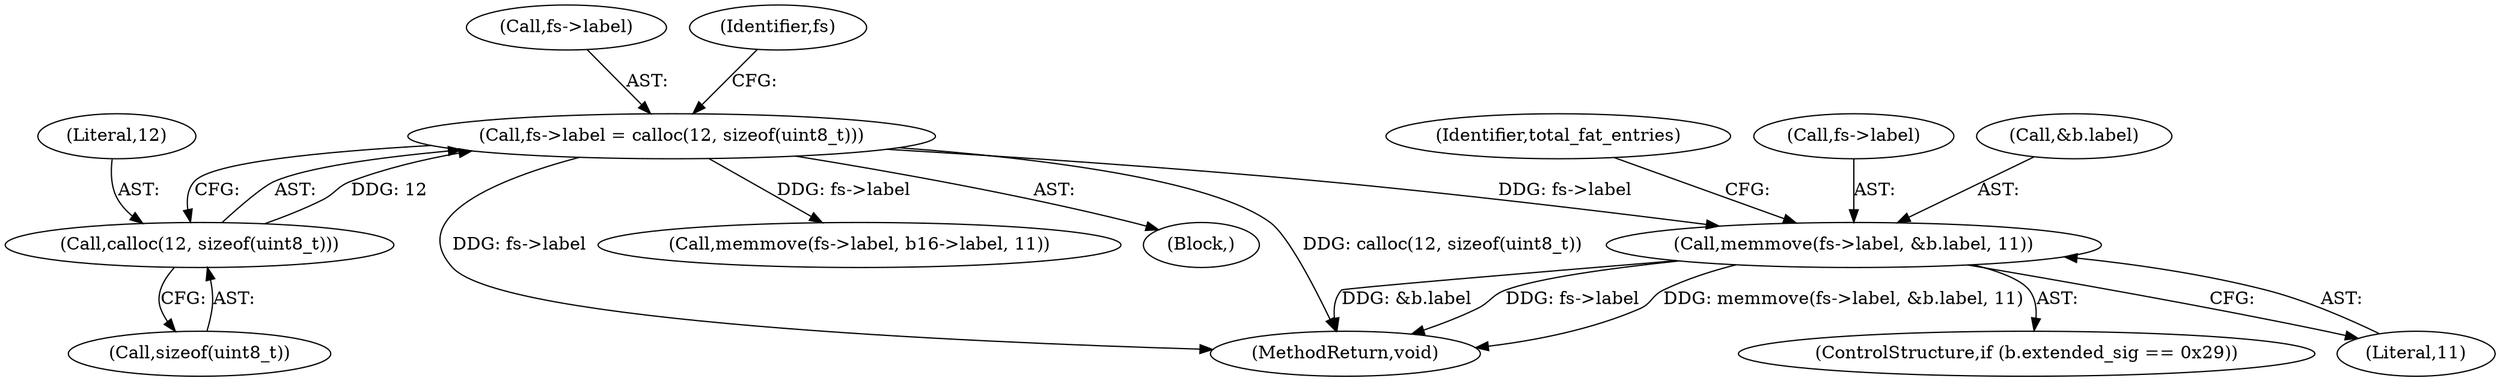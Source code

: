 digraph "0_dosfstools_e8eff147e9da1185f9afd5b25948153a3b97cf52_0@API" {
"1000587" [label="(Call,memmove(fs->label, &b.label, 11))"];
"1000525" [label="(Call,fs->label = calloc(12, sizeof(uint8_t)))"];
"1000529" [label="(Call,calloc(12, sizeof(uint8_t)))"];
"1000595" [label="(Literal,11)"];
"1000603" [label="(Identifier,total_fat_entries)"];
"1000687" [label="(MethodReturn,void)"];
"1000581" [label="(ControlStructure,if (b.extended_sig == 0x29))"];
"1000526" [label="(Call,fs->label)"];
"1000530" [label="(Literal,12)"];
"1000559" [label="(Call,memmove(fs->label, b16->label, 11))"];
"1000588" [label="(Call,fs->label)"];
"1000591" [label="(Call,&b.label)"];
"1000529" [label="(Call,calloc(12, sizeof(uint8_t)))"];
"1000525" [label="(Call,fs->label = calloc(12, sizeof(uint8_t)))"];
"1000537" [label="(Identifier,fs)"];
"1000587" [label="(Call,memmove(fs->label, &b.label, 11))"];
"1000531" [label="(Call,sizeof(uint8_t))"];
"1000117" [label="(Block,)"];
"1000587" -> "1000581"  [label="AST: "];
"1000587" -> "1000595"  [label="CFG: "];
"1000588" -> "1000587"  [label="AST: "];
"1000591" -> "1000587"  [label="AST: "];
"1000595" -> "1000587"  [label="AST: "];
"1000603" -> "1000587"  [label="CFG: "];
"1000587" -> "1000687"  [label="DDG: fs->label"];
"1000587" -> "1000687"  [label="DDG: memmove(fs->label, &b.label, 11)"];
"1000587" -> "1000687"  [label="DDG: &b.label"];
"1000525" -> "1000587"  [label="DDG: fs->label"];
"1000525" -> "1000117"  [label="AST: "];
"1000525" -> "1000529"  [label="CFG: "];
"1000526" -> "1000525"  [label="AST: "];
"1000529" -> "1000525"  [label="AST: "];
"1000537" -> "1000525"  [label="CFG: "];
"1000525" -> "1000687"  [label="DDG: fs->label"];
"1000525" -> "1000687"  [label="DDG: calloc(12, sizeof(uint8_t))"];
"1000529" -> "1000525"  [label="DDG: 12"];
"1000525" -> "1000559"  [label="DDG: fs->label"];
"1000529" -> "1000531"  [label="CFG: "];
"1000530" -> "1000529"  [label="AST: "];
"1000531" -> "1000529"  [label="AST: "];
}
